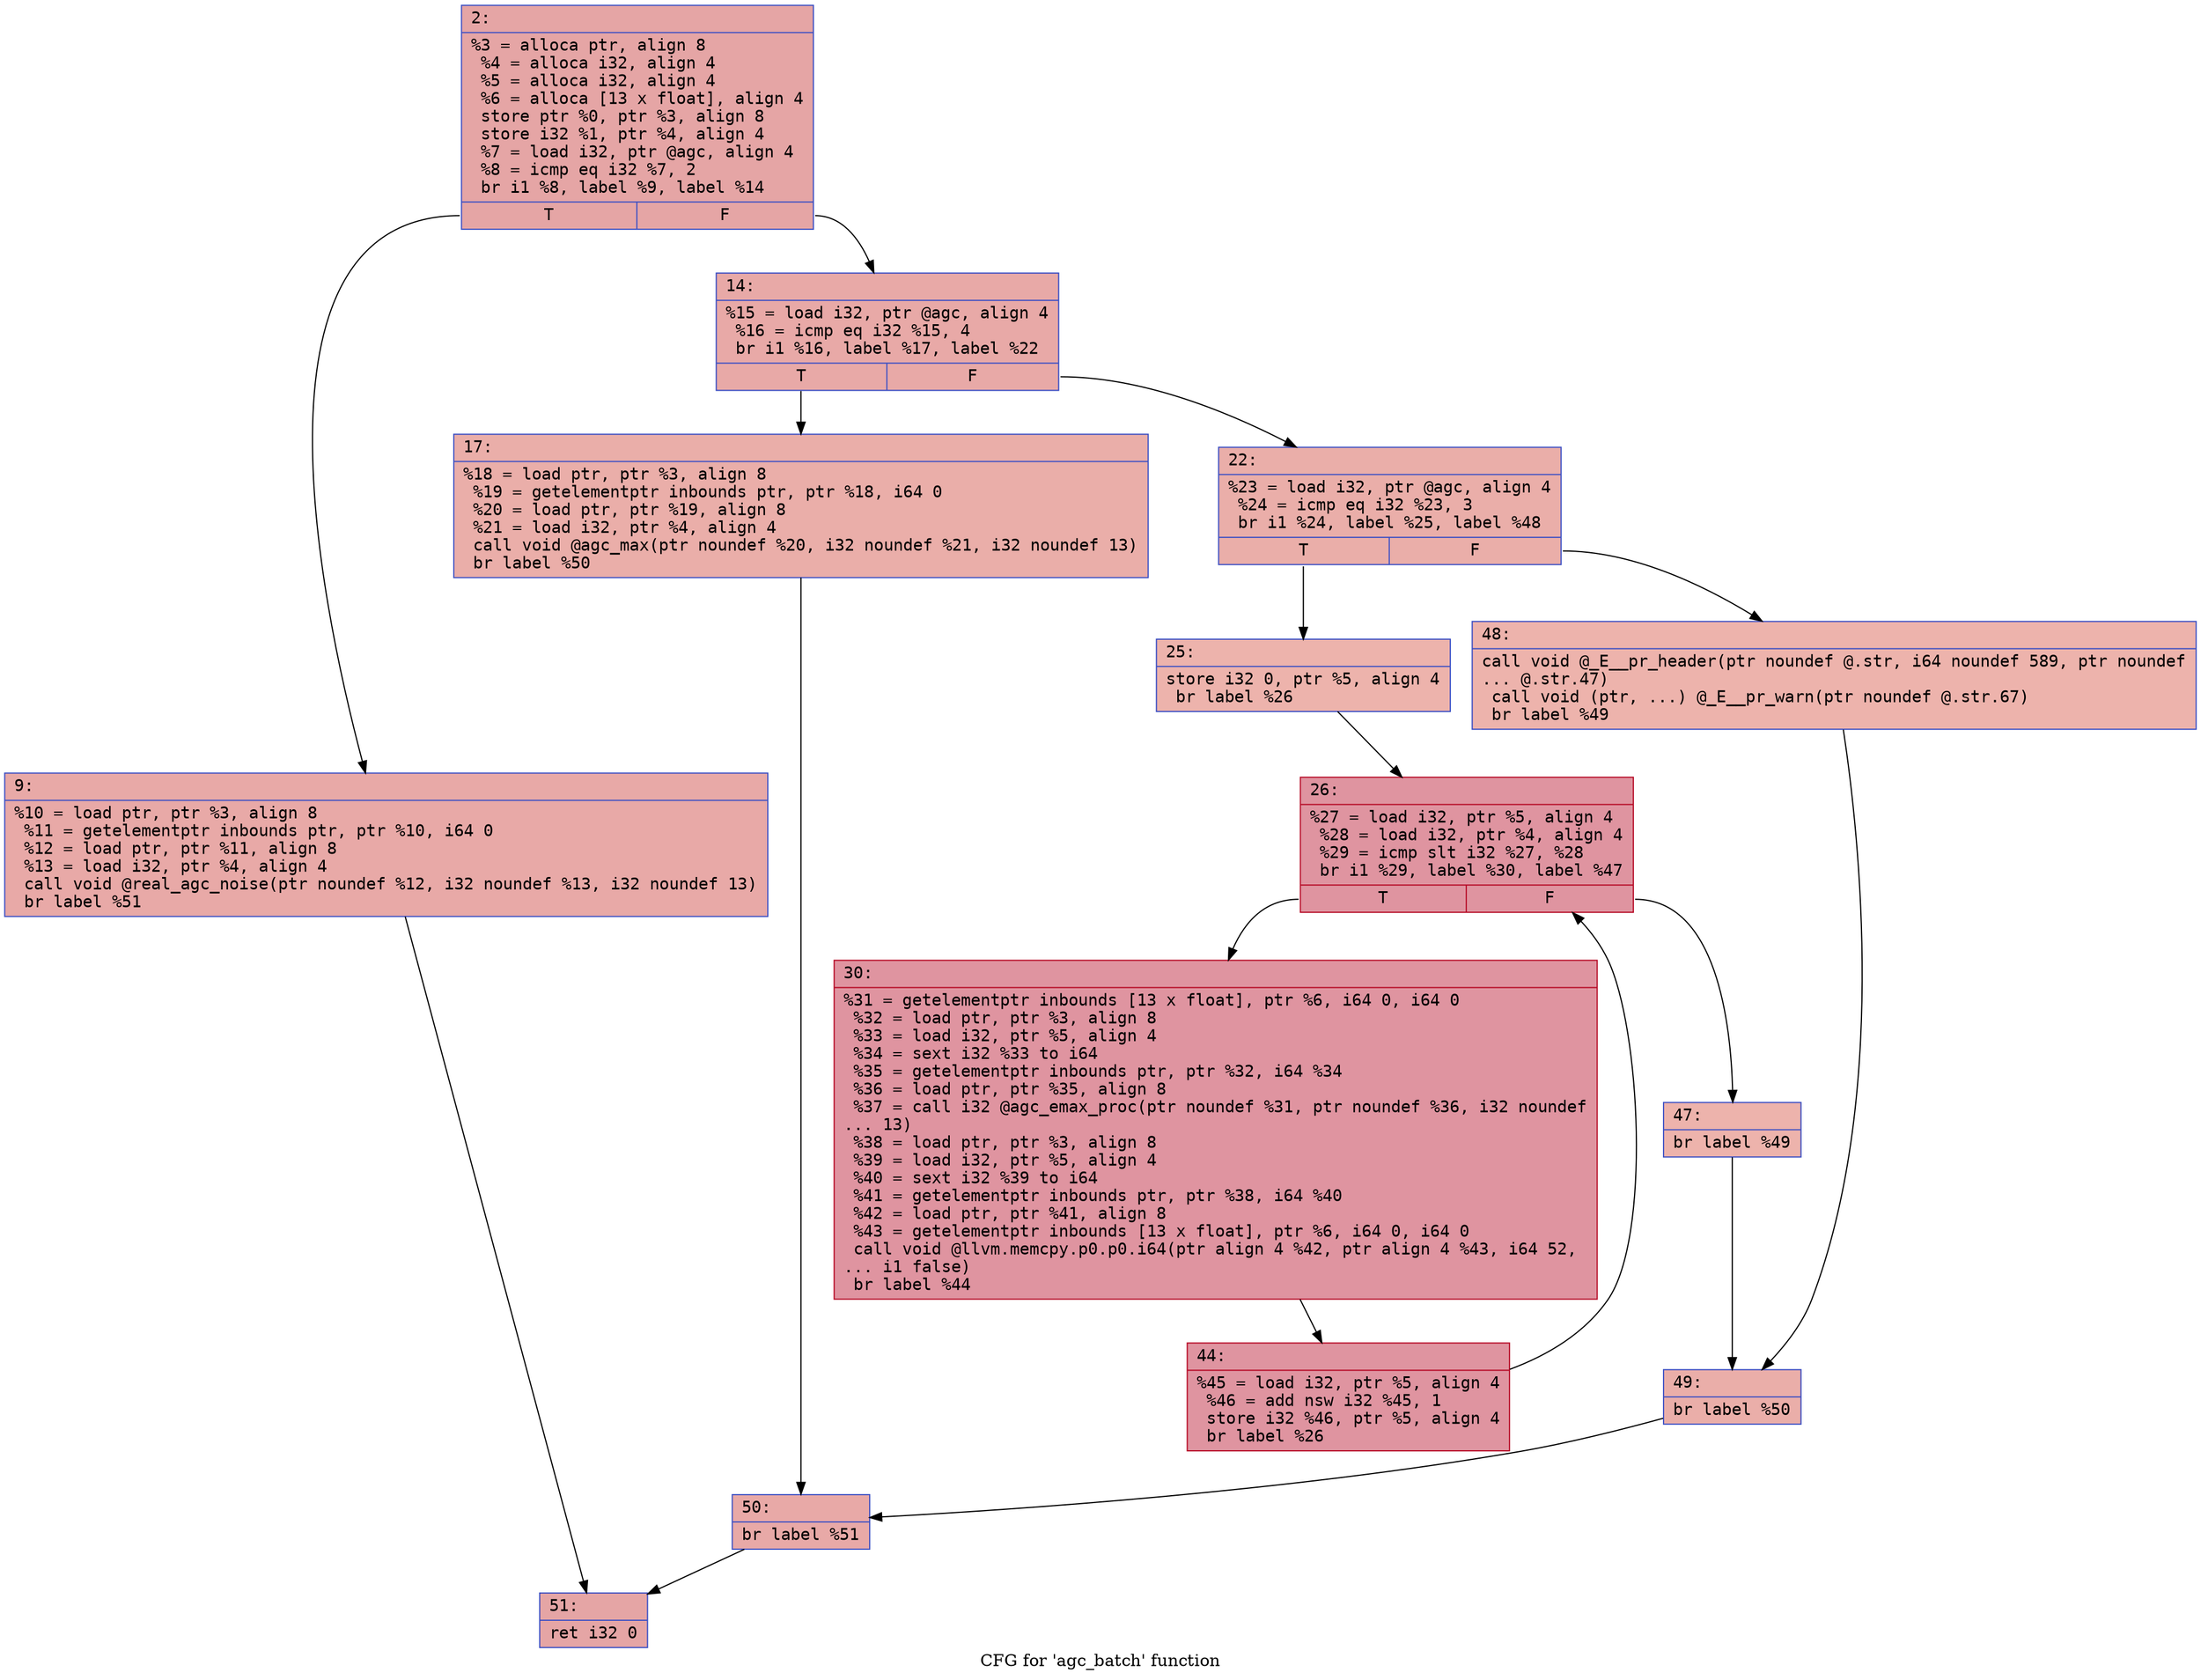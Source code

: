 digraph "CFG for 'agc_batch' function" {
	label="CFG for 'agc_batch' function";

	Node0x6000008a3390 [shape=record,color="#3d50c3ff", style=filled, fillcolor="#c5333470" fontname="Courier",label="{2:\l|  %3 = alloca ptr, align 8\l  %4 = alloca i32, align 4\l  %5 = alloca i32, align 4\l  %6 = alloca [13 x float], align 4\l  store ptr %0, ptr %3, align 8\l  store i32 %1, ptr %4, align 4\l  %7 = load i32, ptr @agc, align 4\l  %8 = icmp eq i32 %7, 2\l  br i1 %8, label %9, label %14\l|{<s0>T|<s1>F}}"];
	Node0x6000008a3390:s0 -> Node0x6000008a3700[tooltip="2 -> 9\nProbability 50.00%" ];
	Node0x6000008a3390:s1 -> Node0x6000008a3750[tooltip="2 -> 14\nProbability 50.00%" ];
	Node0x6000008a3700 [shape=record,color="#3d50c3ff", style=filled, fillcolor="#ca3b3770" fontname="Courier",label="{9:\l|  %10 = load ptr, ptr %3, align 8\l  %11 = getelementptr inbounds ptr, ptr %10, i64 0\l  %12 = load ptr, ptr %11, align 8\l  %13 = load i32, ptr %4, align 4\l  call void @real_agc_noise(ptr noundef %12, i32 noundef %13, i32 noundef 13)\l  br label %51\l}"];
	Node0x6000008a3700 -> Node0x6000008a3ac0[tooltip="9 -> 51\nProbability 100.00%" ];
	Node0x6000008a3750 [shape=record,color="#3d50c3ff", style=filled, fillcolor="#ca3b3770" fontname="Courier",label="{14:\l|  %15 = load i32, ptr @agc, align 4\l  %16 = icmp eq i32 %15, 4\l  br i1 %16, label %17, label %22\l|{<s0>T|<s1>F}}"];
	Node0x6000008a3750:s0 -> Node0x6000008a37a0[tooltip="14 -> 17\nProbability 50.00%" ];
	Node0x6000008a3750:s1 -> Node0x6000008a37f0[tooltip="14 -> 22\nProbability 50.00%" ];
	Node0x6000008a37a0 [shape=record,color="#3d50c3ff", style=filled, fillcolor="#d0473d70" fontname="Courier",label="{17:\l|  %18 = load ptr, ptr %3, align 8\l  %19 = getelementptr inbounds ptr, ptr %18, i64 0\l  %20 = load ptr, ptr %19, align 8\l  %21 = load i32, ptr %4, align 4\l  call void @agc_max(ptr noundef %20, i32 noundef %21, i32 noundef 13)\l  br label %50\l}"];
	Node0x6000008a37a0 -> Node0x6000008a3a70[tooltip="17 -> 50\nProbability 100.00%" ];
	Node0x6000008a37f0 [shape=record,color="#3d50c3ff", style=filled, fillcolor="#d0473d70" fontname="Courier",label="{22:\l|  %23 = load i32, ptr @agc, align 4\l  %24 = icmp eq i32 %23, 3\l  br i1 %24, label %25, label %48\l|{<s0>T|<s1>F}}"];
	Node0x6000008a37f0:s0 -> Node0x6000008a3840[tooltip="22 -> 25\nProbability 50.00%" ];
	Node0x6000008a37f0:s1 -> Node0x6000008a39d0[tooltip="22 -> 48\nProbability 50.00%" ];
	Node0x6000008a3840 [shape=record,color="#3d50c3ff", style=filled, fillcolor="#d6524470" fontname="Courier",label="{25:\l|  store i32 0, ptr %5, align 4\l  br label %26\l}"];
	Node0x6000008a3840 -> Node0x6000008a3890[tooltip="25 -> 26\nProbability 100.00%" ];
	Node0x6000008a3890 [shape=record,color="#b70d28ff", style=filled, fillcolor="#b70d2870" fontname="Courier",label="{26:\l|  %27 = load i32, ptr %5, align 4\l  %28 = load i32, ptr %4, align 4\l  %29 = icmp slt i32 %27, %28\l  br i1 %29, label %30, label %47\l|{<s0>T|<s1>F}}"];
	Node0x6000008a3890:s0 -> Node0x6000008a38e0[tooltip="26 -> 30\nProbability 96.88%" ];
	Node0x6000008a3890:s1 -> Node0x6000008a3980[tooltip="26 -> 47\nProbability 3.12%" ];
	Node0x6000008a38e0 [shape=record,color="#b70d28ff", style=filled, fillcolor="#b70d2870" fontname="Courier",label="{30:\l|  %31 = getelementptr inbounds [13 x float], ptr %6, i64 0, i64 0\l  %32 = load ptr, ptr %3, align 8\l  %33 = load i32, ptr %5, align 4\l  %34 = sext i32 %33 to i64\l  %35 = getelementptr inbounds ptr, ptr %32, i64 %34\l  %36 = load ptr, ptr %35, align 8\l  %37 = call i32 @agc_emax_proc(ptr noundef %31, ptr noundef %36, i32 noundef\l... 13)\l  %38 = load ptr, ptr %3, align 8\l  %39 = load i32, ptr %5, align 4\l  %40 = sext i32 %39 to i64\l  %41 = getelementptr inbounds ptr, ptr %38, i64 %40\l  %42 = load ptr, ptr %41, align 8\l  %43 = getelementptr inbounds [13 x float], ptr %6, i64 0, i64 0\l  call void @llvm.memcpy.p0.p0.i64(ptr align 4 %42, ptr align 4 %43, i64 52,\l... i1 false)\l  br label %44\l}"];
	Node0x6000008a38e0 -> Node0x6000008a3930[tooltip="30 -> 44\nProbability 100.00%" ];
	Node0x6000008a3930 [shape=record,color="#b70d28ff", style=filled, fillcolor="#b70d2870" fontname="Courier",label="{44:\l|  %45 = load i32, ptr %5, align 4\l  %46 = add nsw i32 %45, 1\l  store i32 %46, ptr %5, align 4\l  br label %26\l}"];
	Node0x6000008a3930 -> Node0x6000008a3890[tooltip="44 -> 26\nProbability 100.00%" ];
	Node0x6000008a3980 [shape=record,color="#3d50c3ff", style=filled, fillcolor="#d6524470" fontname="Courier",label="{47:\l|  br label %49\l}"];
	Node0x6000008a3980 -> Node0x6000008a3a20[tooltip="47 -> 49\nProbability 100.00%" ];
	Node0x6000008a39d0 [shape=record,color="#3d50c3ff", style=filled, fillcolor="#d6524470" fontname="Courier",label="{48:\l|  call void @_E__pr_header(ptr noundef @.str, i64 noundef 589, ptr noundef\l... @.str.47)\l  call void (ptr, ...) @_E__pr_warn(ptr noundef @.str.67)\l  br label %49\l}"];
	Node0x6000008a39d0 -> Node0x6000008a3a20[tooltip="48 -> 49\nProbability 100.00%" ];
	Node0x6000008a3a20 [shape=record,color="#3d50c3ff", style=filled, fillcolor="#d0473d70" fontname="Courier",label="{49:\l|  br label %50\l}"];
	Node0x6000008a3a20 -> Node0x6000008a3a70[tooltip="49 -> 50\nProbability 100.00%" ];
	Node0x6000008a3a70 [shape=record,color="#3d50c3ff", style=filled, fillcolor="#ca3b3770" fontname="Courier",label="{50:\l|  br label %51\l}"];
	Node0x6000008a3a70 -> Node0x6000008a3ac0[tooltip="50 -> 51\nProbability 100.00%" ];
	Node0x6000008a3ac0 [shape=record,color="#3d50c3ff", style=filled, fillcolor="#c5333470" fontname="Courier",label="{51:\l|  ret i32 0\l}"];
}
